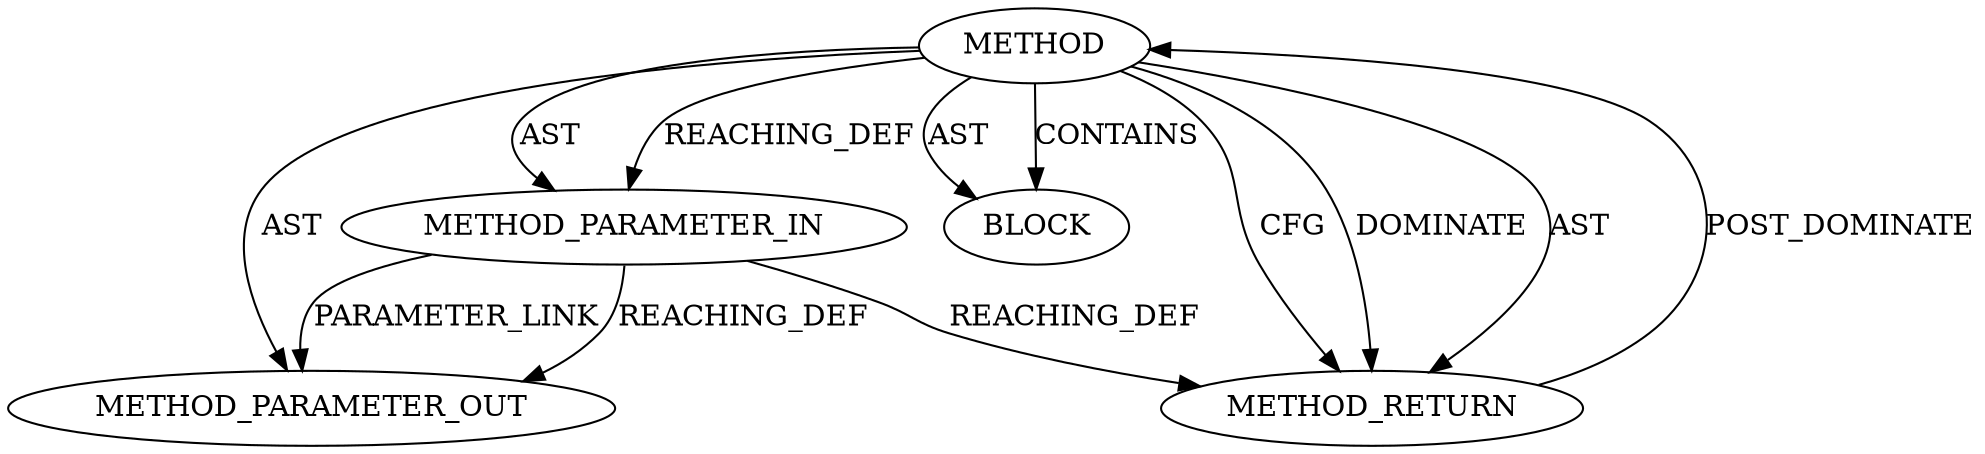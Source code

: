 digraph {
  20222 [label=METHOD AST_PARENT_TYPE="NAMESPACE_BLOCK" AST_PARENT_FULL_NAME="<global>" ORDER=0 CODE="<empty>" FULL_NAME="skb_headroom" IS_EXTERNAL=true FILENAME="<empty>" SIGNATURE="" NAME="skb_headroom"]
  22100 [label=METHOD_PARAMETER_OUT ORDER=1 CODE="p1" IS_VARIADIC=false TYPE_FULL_NAME="ANY" EVALUATION_STRATEGY="BY_VALUE" INDEX=1 NAME="p1"]
  20223 [label=METHOD_PARAMETER_IN ORDER=1 CODE="p1" IS_VARIADIC=false TYPE_FULL_NAME="ANY" EVALUATION_STRATEGY="BY_VALUE" INDEX=1 NAME="p1"]
  20224 [label=BLOCK ORDER=1 ARGUMENT_INDEX=1 CODE="<empty>" TYPE_FULL_NAME="ANY"]
  20225 [label=METHOD_RETURN ORDER=2 CODE="RET" TYPE_FULL_NAME="ANY" EVALUATION_STRATEGY="BY_VALUE"]
  20225 -> 20222 [label=POST_DOMINATE ]
  20222 -> 20225 [label=CFG ]
  20223 -> 22100 [label=PARAMETER_LINK ]
  20222 -> 20223 [label=AST ]
  20222 -> 22100 [label=AST ]
  20222 -> 20224 [label=AST ]
  20223 -> 22100 [label=REACHING_DEF VARIABLE="p1"]
  20222 -> 20225 [label=DOMINATE ]
  20223 -> 20225 [label=REACHING_DEF VARIABLE="p1"]
  20222 -> 20223 [label=REACHING_DEF VARIABLE=""]
  20222 -> 20224 [label=CONTAINS ]
  20222 -> 20225 [label=AST ]
}
